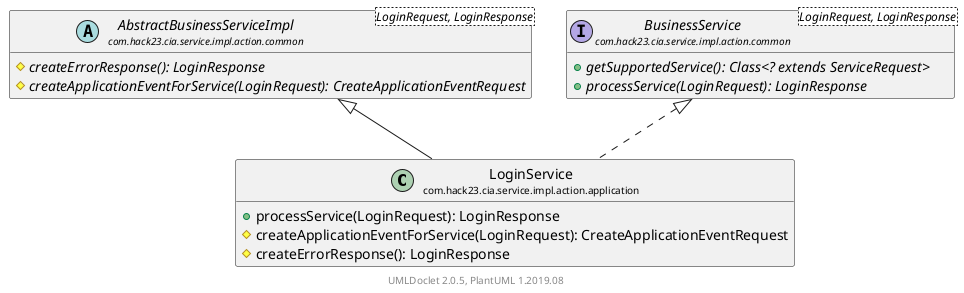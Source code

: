 @startuml
    set namespaceSeparator none
    hide empty fields
    hide empty methods

    class "<size:14>LoginService\n<size:10>com.hack23.cia.service.impl.action.application" as com.hack23.cia.service.impl.action.application.LoginService [[LoginService.html]] {
        +processService(LoginRequest): LoginResponse
        #createApplicationEventForService(LoginRequest): CreateApplicationEventRequest
        #createErrorResponse(): LoginResponse
    }

    abstract class "<size:14>AbstractBusinessServiceImpl\n<size:10>com.hack23.cia.service.impl.action.common" as com.hack23.cia.service.impl.action.common.AbstractBusinessServiceImpl<LoginRequest, LoginResponse> [[../common/AbstractBusinessServiceImpl.html]] {
        {abstract} #createErrorResponse(): LoginResponse
        {abstract} #createApplicationEventForService(LoginRequest): CreateApplicationEventRequest
    }
    interface "<size:14>BusinessService\n<size:10>com.hack23.cia.service.impl.action.common" as com.hack23.cia.service.impl.action.common.BusinessService<LoginRequest, LoginResponse> [[../common/BusinessService.html]] {
        {abstract} +getSupportedService(): Class<? extends ServiceRequest>
        {abstract} +processService(LoginRequest): LoginResponse
    }

    com.hack23.cia.service.impl.action.common.AbstractBusinessServiceImpl <|-- com.hack23.cia.service.impl.action.application.LoginService
    com.hack23.cia.service.impl.action.common.BusinessService <|.. com.hack23.cia.service.impl.action.application.LoginService

    center footer UMLDoclet 2.0.5, PlantUML 1.2019.08
@enduml
